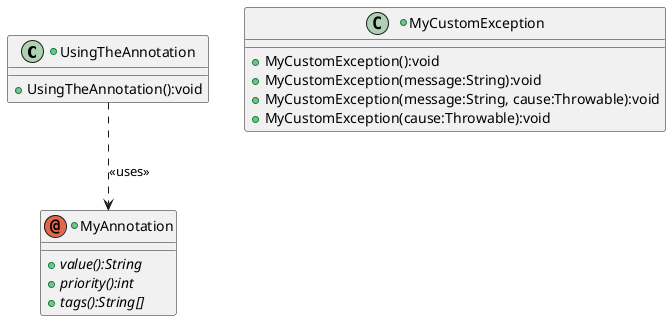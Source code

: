 @startuml
+class UsingTheAnnotation{
	+UsingTheAnnotation():void
	}

+class MyCustomException{
	+MyCustomException():void
	+MyCustomException(message:String):void
	+MyCustomException(message:String, cause:Throwable):void
	+MyCustomException(cause:Throwable):void
	}

+annotation MyAnnotation{
	+{abstract}value():String
	+{abstract}priority():int
	+{abstract}tags():String[]
	}

UsingTheAnnotation..>MyAnnotation : << uses >>
@enduml